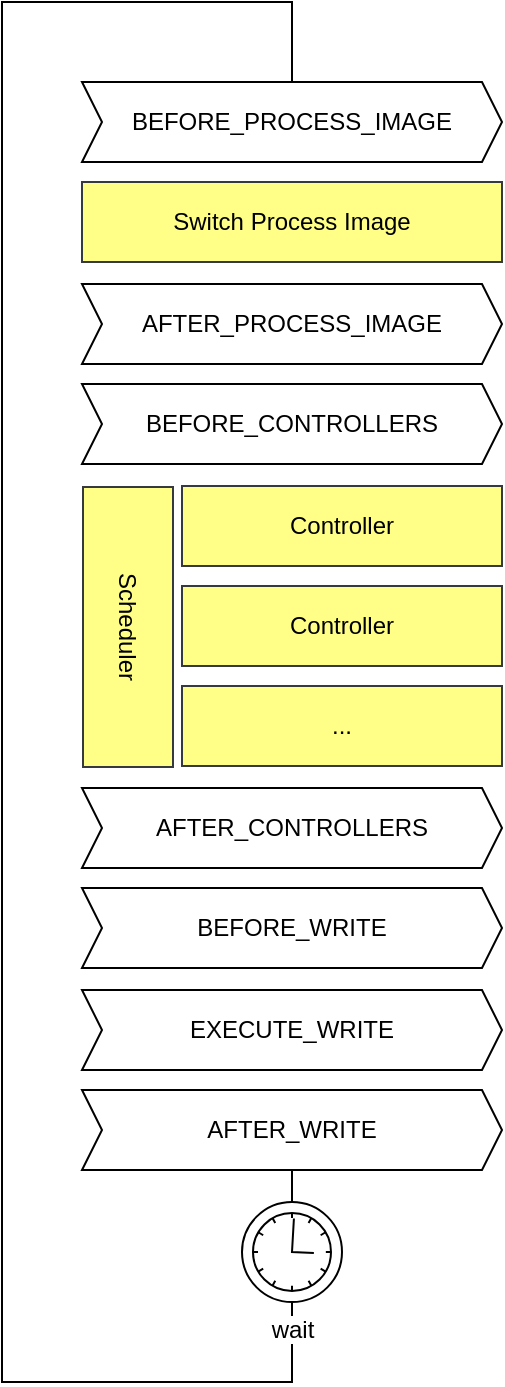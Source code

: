 <mxfile userAgent="Mozilla/5.0 (Windows NT 10.0; Win64; x64) AppleWebKit/537.36 (KHTML, like Gecko) draw.io/8.4.7 Chrome/59.0.307.115 Electron/1.8.3 Safari/537.36" version="8.6.4" editor="www.draw.io" type="device"><diagram id="b1ef84fc-deb7-31a1-76a1-56fcfa1ee625" name="Page-1"><mxGraphModel dx="1460" dy="870" grid="1" gridSize="10" guides="1" tooltips="1" connect="1" arrows="1" fold="1" page="1" pageScale="1" pageWidth="1169" pageHeight="827" background="#ffffff" math="0" shadow="0"><root><mxCell id="0"/><mxCell id="1" parent="0"/><mxCell id="10" value="Switch Process Image" style="rounded=0;whiteSpace=wrap;html=1;strokeColor=#36393d;fillColor=#ffff88;fontColor=#000000;" parent="1" vertex="1"><mxGeometry x="197" y="137" width="210" height="40" as="geometry"/></mxCell><mxCell id="13" value="Scheduler" style="rounded=0;whiteSpace=wrap;html=1;strokeColor=#36393d;fillColor=#ffff88;fontColor=#000000;rotation=90;" parent="1" vertex="1"><mxGeometry x="150" y="337" width="140" height="45" as="geometry"/></mxCell><mxCell id="66" style="edgeStyle=orthogonalEdgeStyle;rounded=0;html=1;exitX=0;exitY=0.5;entryX=0;entryY=0.5;startArrow=none;startFill=0;endArrow=none;endFill=0;jettySize=auto;orthogonalLoop=1;fontColor=#000000;" parent="1" edge="1"><mxGeometry relative="1" as="geometry"><mxPoint x="197" y="107" as="sourcePoint"/><mxPoint x="197" y="107" as="targetPoint"/></mxGeometry></mxCell><mxCell id="68" value="&lt;span&gt;BEFORE_PROCESS_IMAGE&lt;/span&gt;" style="shape=step;perimeter=stepPerimeter;whiteSpace=wrap;html=1;fixedSize=1;rounded=0;shadow=0;glass=0;comic=0;strokeColor=#000000;fillColor=#ffffff;fontColor=#000000;size=10;" vertex="1" parent="1"><mxGeometry x="197" y="87" width="210" height="40" as="geometry"/></mxCell><mxCell id="69" value="AFTER_PROCESS_IMAGE&lt;br&gt;" style="shape=step;perimeter=stepPerimeter;whiteSpace=wrap;html=1;fixedSize=1;rounded=0;shadow=0;glass=0;comic=0;strokeColor=#000000;fillColor=#ffffff;fontColor=#000000;size=10;" vertex="1" parent="1"><mxGeometry x="197" y="188" width="210" height="40" as="geometry"/></mxCell><mxCell id="70" value="BEFORE_CONTROLLERS&lt;br&gt;" style="shape=step;perimeter=stepPerimeter;whiteSpace=wrap;html=1;fixedSize=1;rounded=0;shadow=0;glass=0;comic=0;strokeColor=#000000;fillColor=#ffffff;fontColor=#000000;size=10;" vertex="1" parent="1"><mxGeometry x="197" y="238" width="210" height="40" as="geometry"/></mxCell><mxCell id="73" value="Controller" style="rounded=0;whiteSpace=wrap;html=1;strokeColor=#36393d;fillColor=#ffff88;fontColor=#000000;" vertex="1" parent="1"><mxGeometry x="247" y="289" width="160" height="40" as="geometry"/></mxCell><mxCell id="74" value="Controller" style="rounded=0;whiteSpace=wrap;html=1;strokeColor=#36393d;fillColor=#ffff88;fontColor=#000000;" vertex="1" parent="1"><mxGeometry x="247" y="339" width="160" height="40" as="geometry"/></mxCell><mxCell id="75" value="..." style="rounded=0;whiteSpace=wrap;html=1;strokeColor=#36393d;fillColor=#ffff88;fontColor=#000000;" vertex="1" parent="1"><mxGeometry x="247" y="389" width="160" height="40" as="geometry"/></mxCell><mxCell id="76" value="AFTER_CONTROLLERS&lt;br&gt;" style="shape=step;perimeter=stepPerimeter;whiteSpace=wrap;html=1;fixedSize=1;rounded=0;shadow=0;glass=0;comic=0;strokeColor=#000000;fillColor=#ffffff;fontColor=#000000;size=10;" vertex="1" parent="1"><mxGeometry x="197" y="440" width="210" height="40" as="geometry"/></mxCell><mxCell id="77" value="BEFORE_WRITE&lt;br&gt;" style="shape=step;perimeter=stepPerimeter;whiteSpace=wrap;html=1;fixedSize=1;rounded=0;shadow=0;glass=0;comic=0;strokeColor=#000000;fillColor=#ffffff;fontColor=#000000;size=10;" vertex="1" parent="1"><mxGeometry x="197" y="490" width="210" height="40" as="geometry"/></mxCell><mxCell id="78" value="EXECUTE_WRITE&lt;br&gt;" style="shape=step;perimeter=stepPerimeter;whiteSpace=wrap;html=1;fixedSize=1;rounded=0;shadow=0;glass=0;comic=0;strokeColor=#000000;fillColor=#ffffff;fontColor=#000000;size=10;" vertex="1" parent="1"><mxGeometry x="197" y="541" width="210" height="40" as="geometry"/></mxCell><mxCell id="82" style="edgeStyle=orthogonalEdgeStyle;rounded=0;html=1;exitX=0.5;exitY=1;startArrow=none;startFill=0;endArrow=none;endFill=0;jettySize=auto;orthogonalLoop=1;fontColor=#000000;entryX=0.5;entryY=0;" edge="1" parent="1" source="83" target="68"><mxGeometry relative="1" as="geometry"><mxPoint x="267" y="737.0" as="targetPoint"/><Array as="points"><mxPoint x="302" y="737"/><mxPoint x="157" y="737"/><mxPoint x="157" y="47"/><mxPoint x="302" y="47"/></Array></mxGeometry></mxCell><mxCell id="86" value="" style="edgeStyle=orthogonalEdgeStyle;rounded=0;html=1;startArrow=none;startFill=0;endArrow=none;endFill=0;jettySize=auto;orthogonalLoop=1;fontColor=#000000;" edge="1" parent="1" source="79" target="83"><mxGeometry relative="1" as="geometry"><mxPoint x="302" y="711" as="targetPoint"/></mxGeometry></mxCell><mxCell id="79" value="AFTER_WRITE&lt;br&gt;" style="shape=step;perimeter=stepPerimeter;whiteSpace=wrap;html=1;fixedSize=1;rounded=0;shadow=0;glass=0;comic=0;strokeColor=#000000;fillColor=#ffffff;fontColor=#000000;size=10;" vertex="1" parent="1"><mxGeometry x="197" y="591" width="210" height="40" as="geometry"/></mxCell><mxCell id="83" value="wait" style="shape=mxgraph.bpmn.shape;html=1;verticalLabelPosition=bottom;labelBackgroundColor=#ffffff;verticalAlign=top;perimeter=ellipsePerimeter;outlineConnect=0;outline=standard;symbol=timer;rounded=0;shadow=0;glass=0;comic=0;strokeColor=#000000;fillColor=#ffffff;fontColor=#000000;" vertex="1" parent="1"><mxGeometry x="277" y="647" width="50" height="50" as="geometry"/></mxCell></root></mxGraphModel></diagram></mxfile>